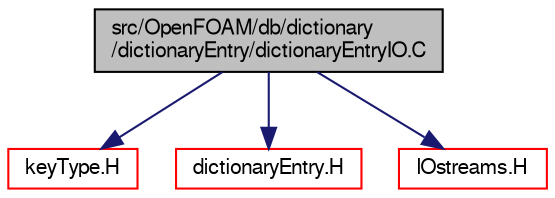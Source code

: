 digraph "src/OpenFOAM/db/dictionary/dictionaryEntry/dictionaryEntryIO.C"
{
  bgcolor="transparent";
  edge [fontname="FreeSans",fontsize="10",labelfontname="FreeSans",labelfontsize="10"];
  node [fontname="FreeSans",fontsize="10",shape=record];
  Node0 [label="src/OpenFOAM/db/dictionary\l/dictionaryEntry/dictionaryEntryIO.C",height=0.2,width=0.4,color="black", fillcolor="grey75", style="filled", fontcolor="black"];
  Node0 -> Node1 [color="midnightblue",fontsize="10",style="solid",fontname="FreeSans"];
  Node1 [label="keyType.H",height=0.2,width=0.4,color="red",URL="$a12596.html"];
  Node0 -> Node15 [color="midnightblue",fontsize="10",style="solid",fontname="FreeSans"];
  Node15 [label="dictionaryEntry.H",height=0.2,width=0.4,color="red",URL="$a08810.html"];
  Node0 -> Node73 [color="midnightblue",fontsize="10",style="solid",fontname="FreeSans"];
  Node73 [label="IOstreams.H",height=0.2,width=0.4,color="red",URL="$a09104.html",tooltip="Useful combination of include files which define Sin, Sout and Serr and the use of IO streams general..."];
}
